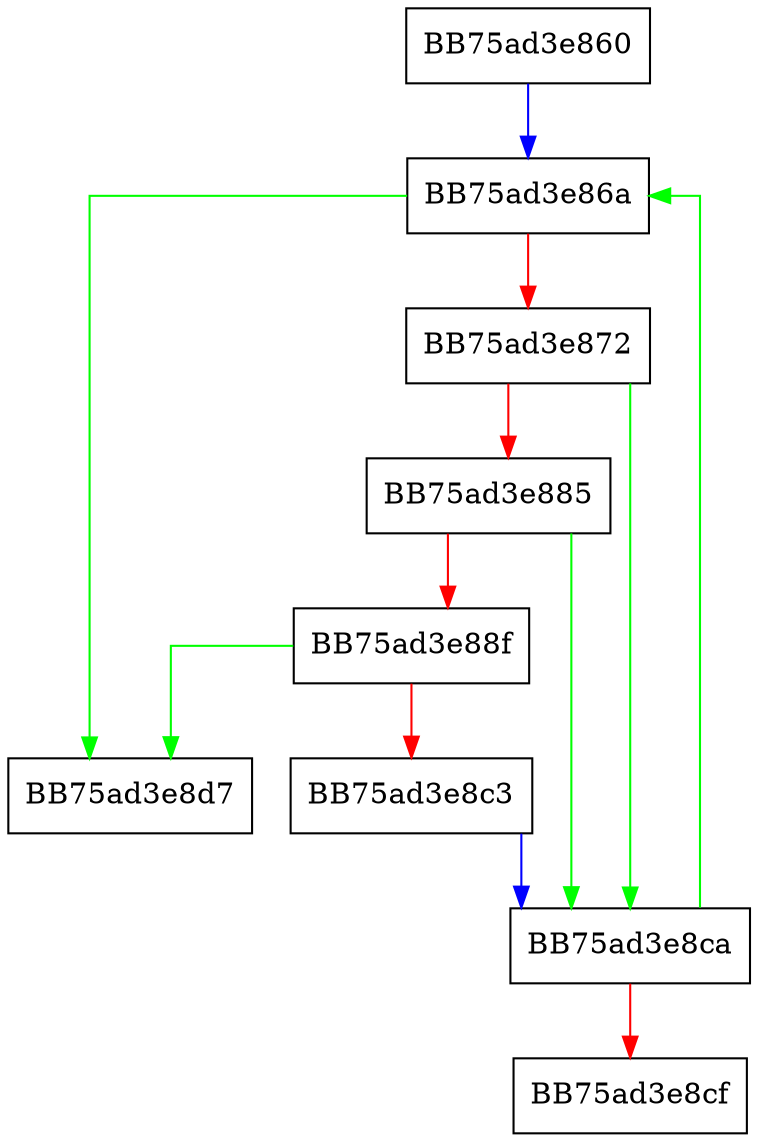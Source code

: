digraph Decrypt {
  node [shape="box"];
  graph [splines=ortho];
  BB75ad3e860 -> BB75ad3e86a [color="blue"];
  BB75ad3e86a -> BB75ad3e8d7 [color="green"];
  BB75ad3e86a -> BB75ad3e872 [color="red"];
  BB75ad3e872 -> BB75ad3e8ca [color="green"];
  BB75ad3e872 -> BB75ad3e885 [color="red"];
  BB75ad3e885 -> BB75ad3e8ca [color="green"];
  BB75ad3e885 -> BB75ad3e88f [color="red"];
  BB75ad3e88f -> BB75ad3e8d7 [color="green"];
  BB75ad3e88f -> BB75ad3e8c3 [color="red"];
  BB75ad3e8c3 -> BB75ad3e8ca [color="blue"];
  BB75ad3e8ca -> BB75ad3e86a [color="green"];
  BB75ad3e8ca -> BB75ad3e8cf [color="red"];
}